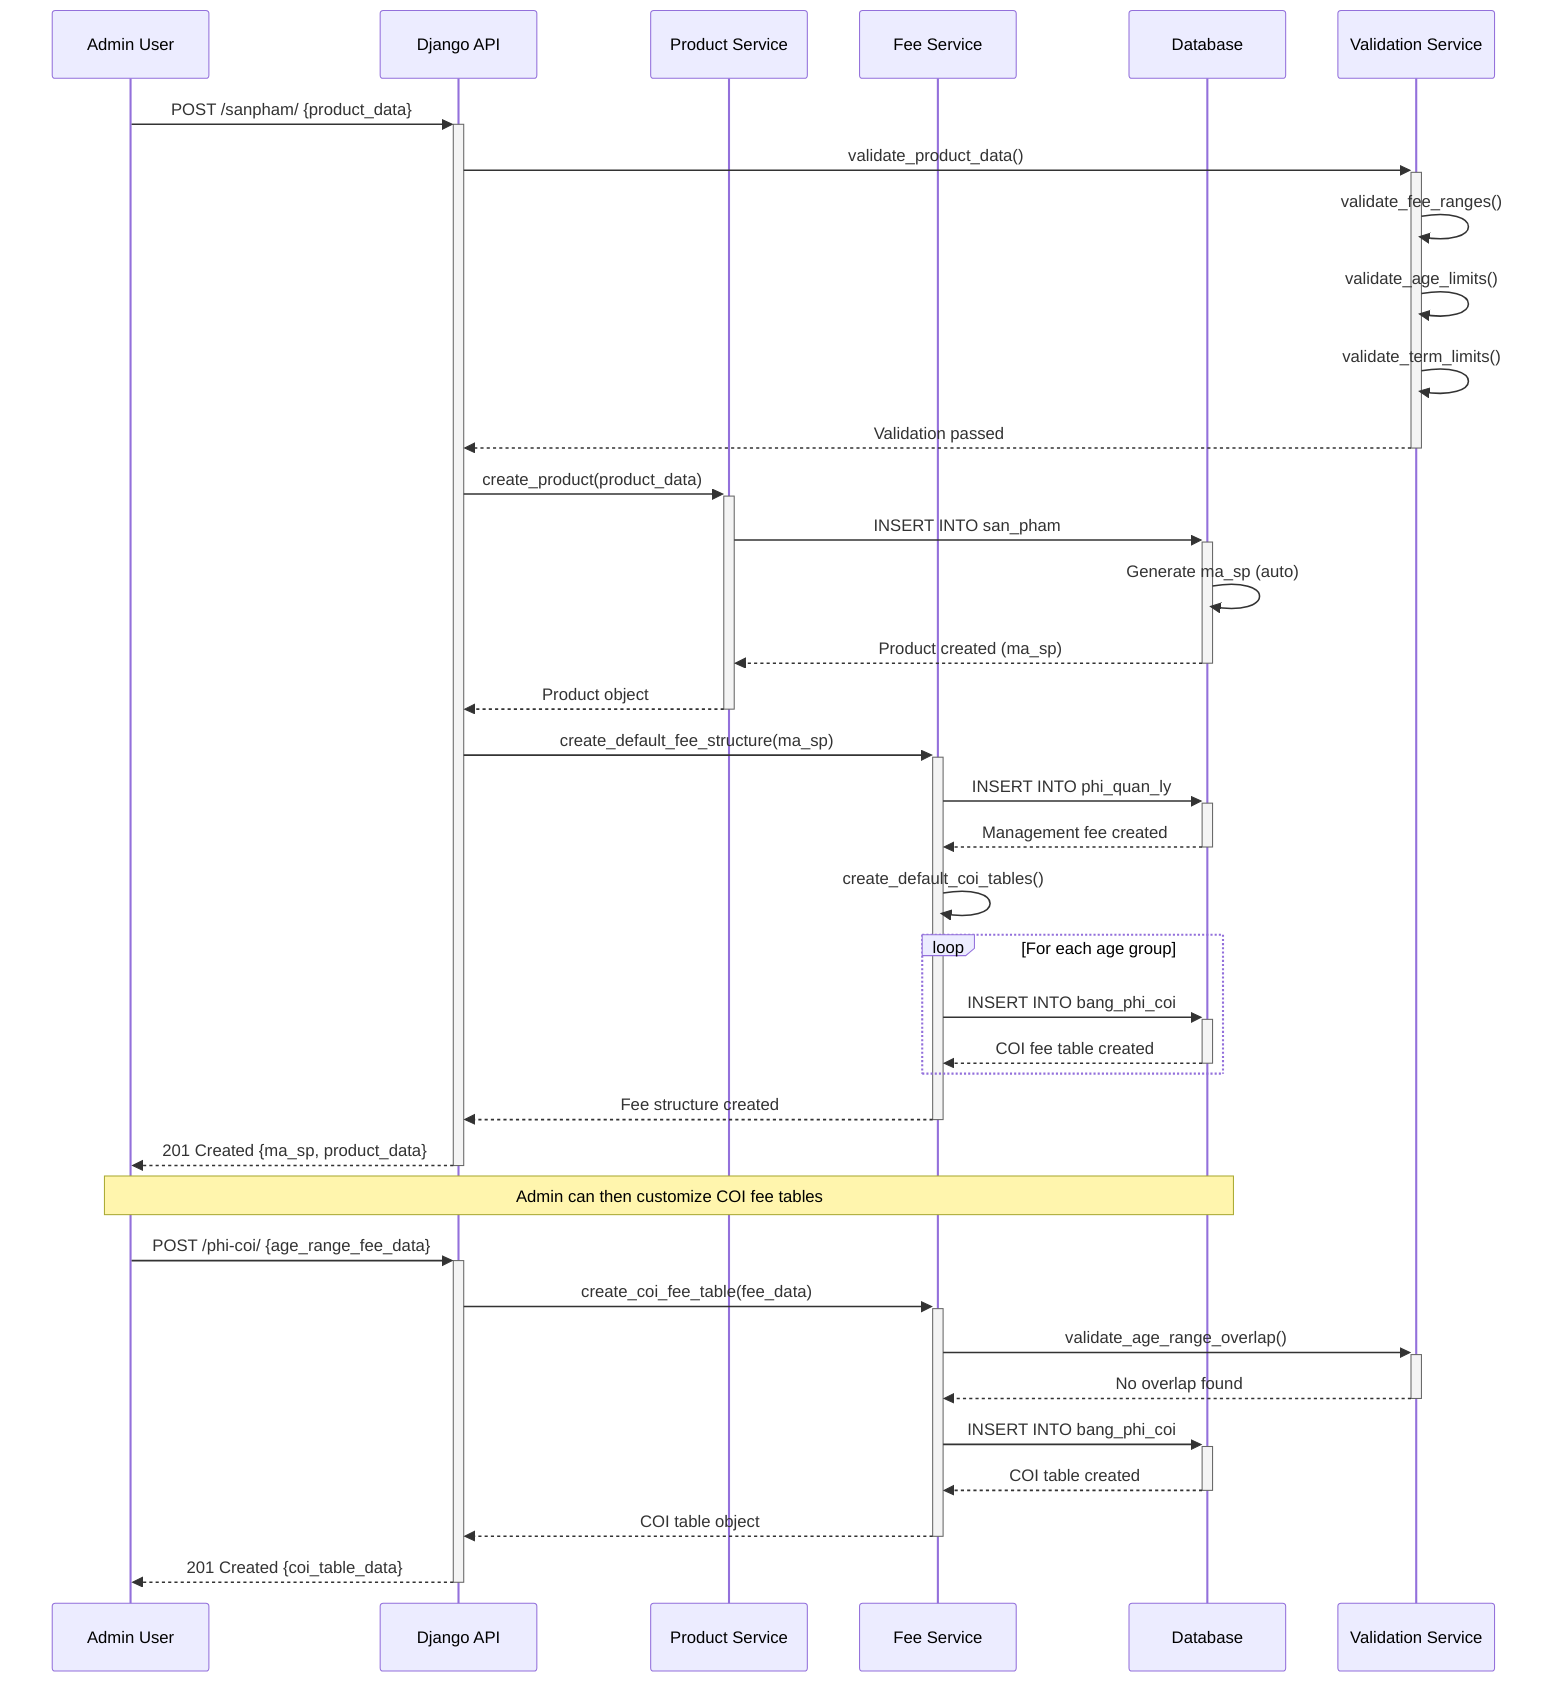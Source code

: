 sequenceDiagram
    participant Admin as Admin User
    participant API as Django API
    participant ProductService as Product Service
    participant FeeService as Fee Service
    participant DB as Database
    participant ValidationService as Validation Service

    Admin->>+API: POST /sanpham/ {product_data}
    API->>+ValidationService: validate_product_data()
    
    ValidationService->>ValidationService: validate_fee_ranges()
    ValidationService->>ValidationService: validate_age_limits()
    ValidationService->>ValidationService: validate_term_limits()
    ValidationService-->>-API: Validation passed
    
    API->>+ProductService: create_product(product_data)
    ProductService->>+DB: INSERT INTO san_pham
    DB->>DB: Generate ma_sp (auto)
    DB-->>-ProductService: Product created (ma_sp)
    ProductService-->>-API: Product object
    
    API->>+FeeService: create_default_fee_structure(ma_sp)
    
    FeeService->>+DB: INSERT INTO phi_quan_ly
    DB-->>-FeeService: Management fee created
    
    FeeService->>FeeService: create_default_coi_tables()
    loop For each age group
        FeeService->>+DB: INSERT INTO bang_phi_coi
        DB-->>-FeeService: COI fee table created
    end
    
    FeeService-->>-API: Fee structure created
    
    API-->>-Admin: 201 Created {ma_sp, product_data}

    Note over Admin,DB: Admin can then customize COI fee tables
    
    Admin->>+API: POST /phi-coi/ {age_range_fee_data}
    API->>+FeeService: create_coi_fee_table(fee_data)
    FeeService->>+ValidationService: validate_age_range_overlap()
    ValidationService-->>-FeeService: No overlap found
    FeeService->>+DB: INSERT INTO bang_phi_coi
    DB-->>-FeeService: COI table created
    FeeService-->>-API: COI table object
    API-->>-Admin: 201 Created {coi_table_data}